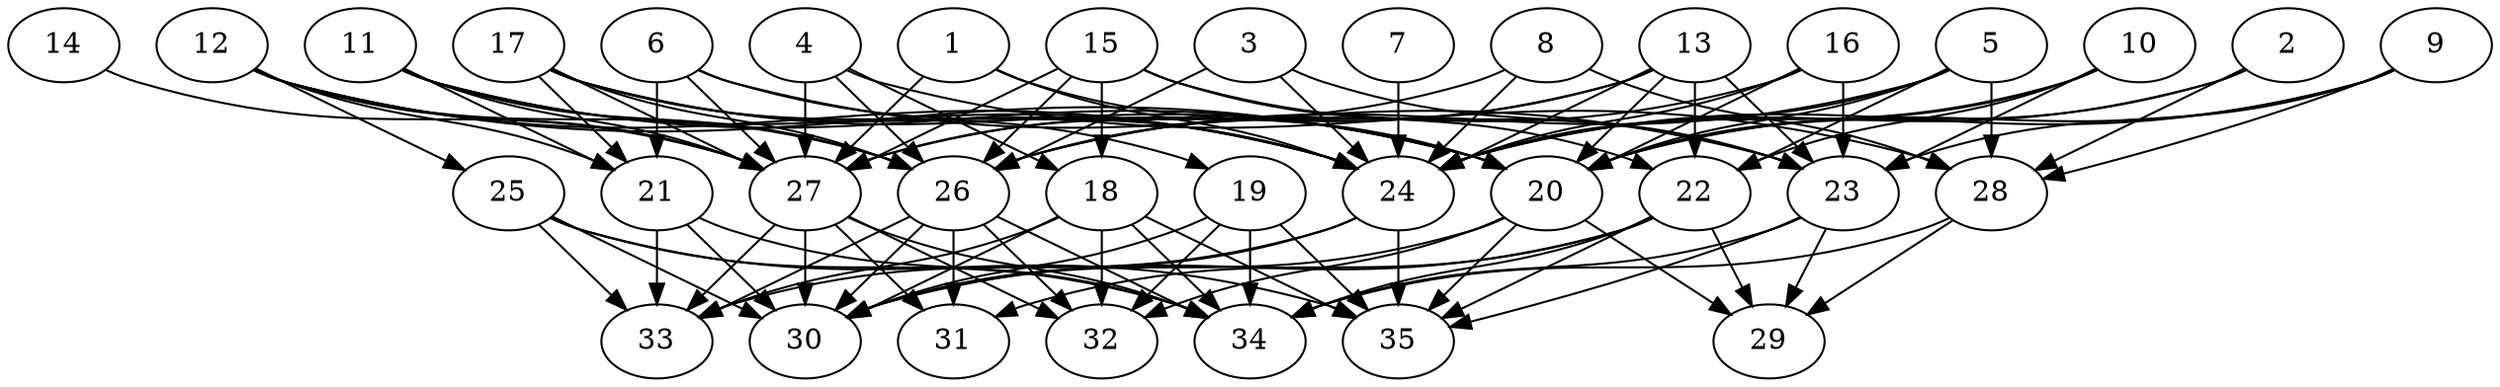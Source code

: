 // DAG automatically generated by daggen at Tue Aug  6 16:28:02 2019
// ./daggen --dot -n 35 --ccr 0.4 --fat 0.8 --regular 0.5 --density 0.8 --mindata 5242880 --maxdata 52428800 
digraph G {
  1 [size="61949440", alpha="0.20", expect_size="24779776"] 
  1 -> 20 [size ="24779776"]
  1 -> 24 [size ="24779776"]
  1 -> 27 [size ="24779776"]
  2 [size="36659200", alpha="0.08", expect_size="14663680"] 
  2 -> 20 [size ="14663680"]
  2 -> 24 [size ="14663680"]
  2 -> 28 [size ="14663680"]
  3 [size="55646720", alpha="0.08", expect_size="22258688"] 
  3 -> 23 [size ="22258688"]
  3 -> 24 [size ="22258688"]
  3 -> 26 [size ="22258688"]
  4 [size="72609280", alpha="0.07", expect_size="29043712"] 
  4 -> 18 [size ="29043712"]
  4 -> 26 [size ="29043712"]
  4 -> 27 [size ="29043712"]
  4 -> 28 [size ="29043712"]
  5 [size="99791360", alpha="0.09", expect_size="39916544"] 
  5 -> 20 [size ="39916544"]
  5 -> 22 [size ="39916544"]
  5 -> 24 [size ="39916544"]
  5 -> 26 [size ="39916544"]
  5 -> 28 [size ="39916544"]
  6 [size="25290240", alpha="0.20", expect_size="10116096"] 
  6 -> 21 [size ="10116096"]
  6 -> 23 [size ="10116096"]
  6 -> 24 [size ="10116096"]
  6 -> 27 [size ="10116096"]
  7 [size="48476160", alpha="0.06", expect_size="19390464"] 
  7 -> 24 [size ="19390464"]
  8 [size="116244480", alpha="0.15", expect_size="46497792"] 
  8 -> 24 [size ="46497792"]
  8 -> 27 [size ="46497792"]
  8 -> 28 [size ="46497792"]
  9 [size="95285760", alpha="0.20", expect_size="38114304"] 
  9 -> 20 [size ="38114304"]
  9 -> 23 [size ="38114304"]
  9 -> 24 [size ="38114304"]
  9 -> 28 [size ="38114304"]
  10 [size="47462400", alpha="0.03", expect_size="18984960"] 
  10 -> 20 [size ="18984960"]
  10 -> 22 [size ="18984960"]
  10 -> 23 [size ="18984960"]
  10 -> 24 [size ="18984960"]
  11 [size="18442240", alpha="0.12", expect_size="7376896"] 
  11 -> 20 [size ="7376896"]
  11 -> 21 [size ="7376896"]
  11 -> 24 [size ="7376896"]
  11 -> 26 [size ="7376896"]
  11 -> 27 [size ="7376896"]
  12 [size="16130560", alpha="0.03", expect_size="6452224"] 
  12 -> 20 [size ="6452224"]
  12 -> 21 [size ="6452224"]
  12 -> 24 [size ="6452224"]
  12 -> 25 [size ="6452224"]
  12 -> 26 [size ="6452224"]
  12 -> 27 [size ="6452224"]
  13 [size="60454400", alpha="0.16", expect_size="24181760"] 
  13 -> 20 [size ="24181760"]
  13 -> 22 [size ="24181760"]
  13 -> 23 [size ="24181760"]
  13 -> 24 [size ="24181760"]
  13 -> 26 [size ="24181760"]
  13 -> 27 [size ="24181760"]
  14 [size="105451520", alpha="0.12", expect_size="42180608"] 
  14 -> 27 [size ="42180608"]
  15 [size="26278400", alpha="0.01", expect_size="10511360"] 
  15 -> 18 [size ="10511360"]
  15 -> 22 [size ="10511360"]
  15 -> 23 [size ="10511360"]
  15 -> 26 [size ="10511360"]
  15 -> 27 [size ="10511360"]
  16 [size="76674560", alpha="0.04", expect_size="30669824"] 
  16 -> 20 [size ="30669824"]
  16 -> 23 [size ="30669824"]
  16 -> 24 [size ="30669824"]
  16 -> 26 [size ="30669824"]
  17 [size="74360320", alpha="0.15", expect_size="29744128"] 
  17 -> 19 [size ="29744128"]
  17 -> 20 [size ="29744128"]
  17 -> 21 [size ="29744128"]
  17 -> 24 [size ="29744128"]
  17 -> 26 [size ="29744128"]
  17 -> 27 [size ="29744128"]
  18 [size="112296960", alpha="0.07", expect_size="44918784"] 
  18 -> 30 [size ="44918784"]
  18 -> 32 [size ="44918784"]
  18 -> 33 [size ="44918784"]
  18 -> 34 [size ="44918784"]
  18 -> 35 [size ="44918784"]
  19 [size="80791040", alpha="0.13", expect_size="32316416"] 
  19 -> 30 [size ="32316416"]
  19 -> 32 [size ="32316416"]
  19 -> 34 [size ="32316416"]
  19 -> 35 [size ="32316416"]
  20 [size="79851520", alpha="0.10", expect_size="31940608"] 
  20 -> 29 [size ="31940608"]
  20 -> 30 [size ="31940608"]
  20 -> 32 [size ="31940608"]
  20 -> 35 [size ="31940608"]
  21 [size="97763840", alpha="0.16", expect_size="39105536"] 
  21 -> 30 [size ="39105536"]
  21 -> 33 [size ="39105536"]
  21 -> 34 [size ="39105536"]
  22 [size="49955840", alpha="0.05", expect_size="19982336"] 
  22 -> 29 [size ="19982336"]
  22 -> 30 [size ="19982336"]
  22 -> 31 [size ="19982336"]
  22 -> 34 [size ="19982336"]
  22 -> 35 [size ="19982336"]
  23 [size="65963520", alpha="0.02", expect_size="26385408"] 
  23 -> 29 [size ="26385408"]
  23 -> 34 [size ="26385408"]
  23 -> 35 [size ="26385408"]
  24 [size="40256000", alpha="0.09", expect_size="16102400"] 
  24 -> 30 [size ="16102400"]
  24 -> 33 [size ="16102400"]
  24 -> 35 [size ="16102400"]
  25 [size="109857280", alpha="0.11", expect_size="43942912"] 
  25 -> 30 [size ="43942912"]
  25 -> 33 [size ="43942912"]
  25 -> 34 [size ="43942912"]
  25 -> 35 [size ="43942912"]
  26 [size="115706880", alpha="0.14", expect_size="46282752"] 
  26 -> 30 [size ="46282752"]
  26 -> 31 [size ="46282752"]
  26 -> 32 [size ="46282752"]
  26 -> 33 [size ="46282752"]
  26 -> 34 [size ="46282752"]
  27 [size="22167040", alpha="0.04", expect_size="8866816"] 
  27 -> 30 [size ="8866816"]
  27 -> 31 [size ="8866816"]
  27 -> 32 [size ="8866816"]
  27 -> 33 [size ="8866816"]
  27 -> 34 [size ="8866816"]
  28 [size="113090560", alpha="0.11", expect_size="45236224"] 
  28 -> 29 [size ="45236224"]
  28 -> 34 [size ="45236224"]
  29 [size="34618880", alpha="0.12", expect_size="13847552"] 
  30 [size="111754240", alpha="0.19", expect_size="44701696"] 
  31 [size="54853120", alpha="0.07", expect_size="21941248"] 
  32 [size="30727680", alpha="0.15", expect_size="12291072"] 
  33 [size="62927360", alpha="0.11", expect_size="25170944"] 
  34 [size="76032000", alpha="0.03", expect_size="30412800"] 
  35 [size="129543680", alpha="0.17", expect_size="51817472"] 
}
